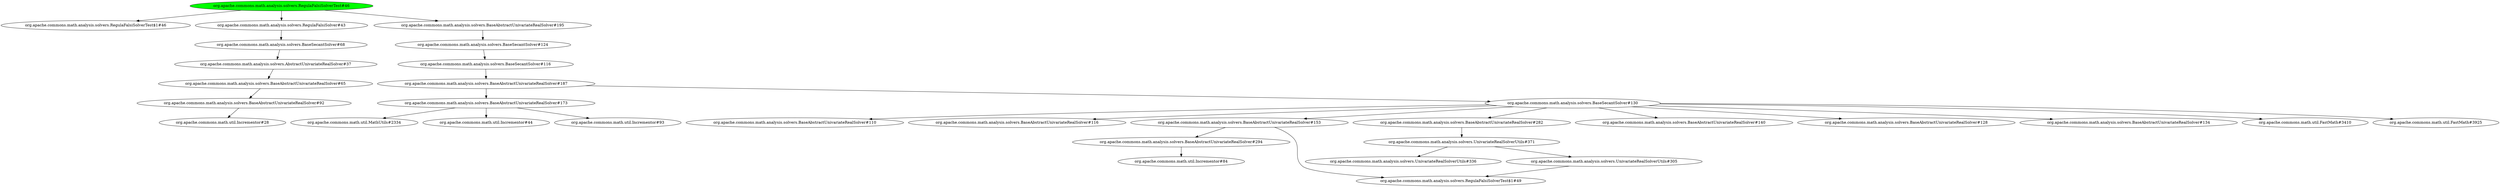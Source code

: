 digraph "cg/org.apache.commons.math.analysis.solvers.RegulaFalsiSolverTest#46"
{
	"org.apache.commons.math.analysis.solvers.RegulaFalsiSolverTest#46" [style=filled,fillcolor=green];
	"org.apache.commons.math.analysis.solvers.RegulaFalsiSolverTest#46" -> "org.apache.commons.math.analysis.solvers.RegulaFalsiSolverTest$1#46";
	"org.apache.commons.math.analysis.solvers.RegulaFalsiSolverTest#46" -> "org.apache.commons.math.analysis.solvers.RegulaFalsiSolver#43";
	"org.apache.commons.math.analysis.solvers.RegulaFalsiSolver#43" -> "org.apache.commons.math.analysis.solvers.BaseSecantSolver#68";
	"org.apache.commons.math.analysis.solvers.BaseSecantSolver#68" -> "org.apache.commons.math.analysis.solvers.AbstractUnivariateRealSolver#37";
	"org.apache.commons.math.analysis.solvers.AbstractUnivariateRealSolver#37" -> "org.apache.commons.math.analysis.solvers.BaseAbstractUnivariateRealSolver#65";
	"org.apache.commons.math.analysis.solvers.BaseAbstractUnivariateRealSolver#65" -> "org.apache.commons.math.analysis.solvers.BaseAbstractUnivariateRealSolver#92";
	"org.apache.commons.math.analysis.solvers.BaseAbstractUnivariateRealSolver#92" -> "org.apache.commons.math.util.Incrementor#28";
	"org.apache.commons.math.analysis.solvers.RegulaFalsiSolverTest#46" -> "org.apache.commons.math.analysis.solvers.BaseAbstractUnivariateRealSolver#195";
	"org.apache.commons.math.analysis.solvers.BaseAbstractUnivariateRealSolver#195" -> "org.apache.commons.math.analysis.solvers.BaseSecantSolver#124";
	"org.apache.commons.math.analysis.solvers.BaseSecantSolver#124" -> "org.apache.commons.math.analysis.solvers.BaseSecantSolver#116";
	"org.apache.commons.math.analysis.solvers.BaseSecantSolver#116" -> "org.apache.commons.math.analysis.solvers.BaseAbstractUnivariateRealSolver#187";
	"org.apache.commons.math.analysis.solvers.BaseAbstractUnivariateRealSolver#187" -> "org.apache.commons.math.analysis.solvers.BaseAbstractUnivariateRealSolver#173";
	"org.apache.commons.math.analysis.solvers.BaseAbstractUnivariateRealSolver#173" -> "org.apache.commons.math.util.MathUtils#2334";
	"org.apache.commons.math.analysis.solvers.BaseAbstractUnivariateRealSolver#173" -> "org.apache.commons.math.util.Incrementor#44";
	"org.apache.commons.math.analysis.solvers.BaseAbstractUnivariateRealSolver#173" -> "org.apache.commons.math.util.Incrementor#93";
	"org.apache.commons.math.analysis.solvers.BaseAbstractUnivariateRealSolver#187" -> "org.apache.commons.math.analysis.solvers.BaseSecantSolver#130";
	"org.apache.commons.math.analysis.solvers.BaseSecantSolver#130" -> "org.apache.commons.math.analysis.solvers.BaseAbstractUnivariateRealSolver#110";
	"org.apache.commons.math.analysis.solvers.BaseSecantSolver#130" -> "org.apache.commons.math.analysis.solvers.BaseAbstractUnivariateRealSolver#116";
	"org.apache.commons.math.analysis.solvers.BaseSecantSolver#130" -> "org.apache.commons.math.analysis.solvers.BaseAbstractUnivariateRealSolver#153";
	"org.apache.commons.math.analysis.solvers.BaseAbstractUnivariateRealSolver#153" -> "org.apache.commons.math.analysis.solvers.BaseAbstractUnivariateRealSolver#294";
	"org.apache.commons.math.analysis.solvers.BaseAbstractUnivariateRealSolver#294" -> "org.apache.commons.math.util.Incrementor#84";
	"org.apache.commons.math.analysis.solvers.BaseAbstractUnivariateRealSolver#153" -> "org.apache.commons.math.analysis.solvers.RegulaFalsiSolverTest$1#49";
	"org.apache.commons.math.analysis.solvers.BaseSecantSolver#130" -> "org.apache.commons.math.analysis.solvers.BaseAbstractUnivariateRealSolver#282";
	"org.apache.commons.math.analysis.solvers.BaseAbstractUnivariateRealSolver#282" -> "org.apache.commons.math.analysis.solvers.UnivariateRealSolverUtils#371";
	"org.apache.commons.math.analysis.solvers.UnivariateRealSolverUtils#371" -> "org.apache.commons.math.analysis.solvers.UnivariateRealSolverUtils#336";
	"org.apache.commons.math.analysis.solvers.UnivariateRealSolverUtils#371" -> "org.apache.commons.math.analysis.solvers.UnivariateRealSolverUtils#305";
	"org.apache.commons.math.analysis.solvers.UnivariateRealSolverUtils#305" -> "org.apache.commons.math.analysis.solvers.RegulaFalsiSolverTest$1#49";
	"org.apache.commons.math.analysis.solvers.BaseSecantSolver#130" -> "org.apache.commons.math.analysis.solvers.BaseAbstractUnivariateRealSolver#140";
	"org.apache.commons.math.analysis.solvers.BaseSecantSolver#130" -> "org.apache.commons.math.analysis.solvers.BaseAbstractUnivariateRealSolver#128";
	"org.apache.commons.math.analysis.solvers.BaseSecantSolver#130" -> "org.apache.commons.math.analysis.solvers.BaseAbstractUnivariateRealSolver#134";
	"org.apache.commons.math.analysis.solvers.BaseSecantSolver#130" -> "org.apache.commons.math.util.FastMath#3410";
	"org.apache.commons.math.analysis.solvers.BaseSecantSolver#130" -> "org.apache.commons.math.util.FastMath#3925";
}
